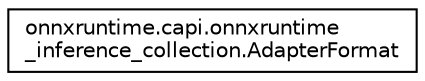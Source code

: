 digraph "Graphical Class Hierarchy"
{
 // LATEX_PDF_SIZE
  edge [fontname="Helvetica",fontsize="10",labelfontname="Helvetica",labelfontsize="10"];
  node [fontname="Helvetica",fontsize="10",shape=record];
  rankdir="LR";
  Node0 [label="onnxruntime.capi.onnxruntime\l_inference_collection.AdapterFormat",height=0.2,width=0.4,color="black", fillcolor="white", style="filled",URL="$classonnxruntime_1_1capi_1_1onnxruntime__inference__collection_1_1AdapterFormat.html",tooltip=" "];
}
